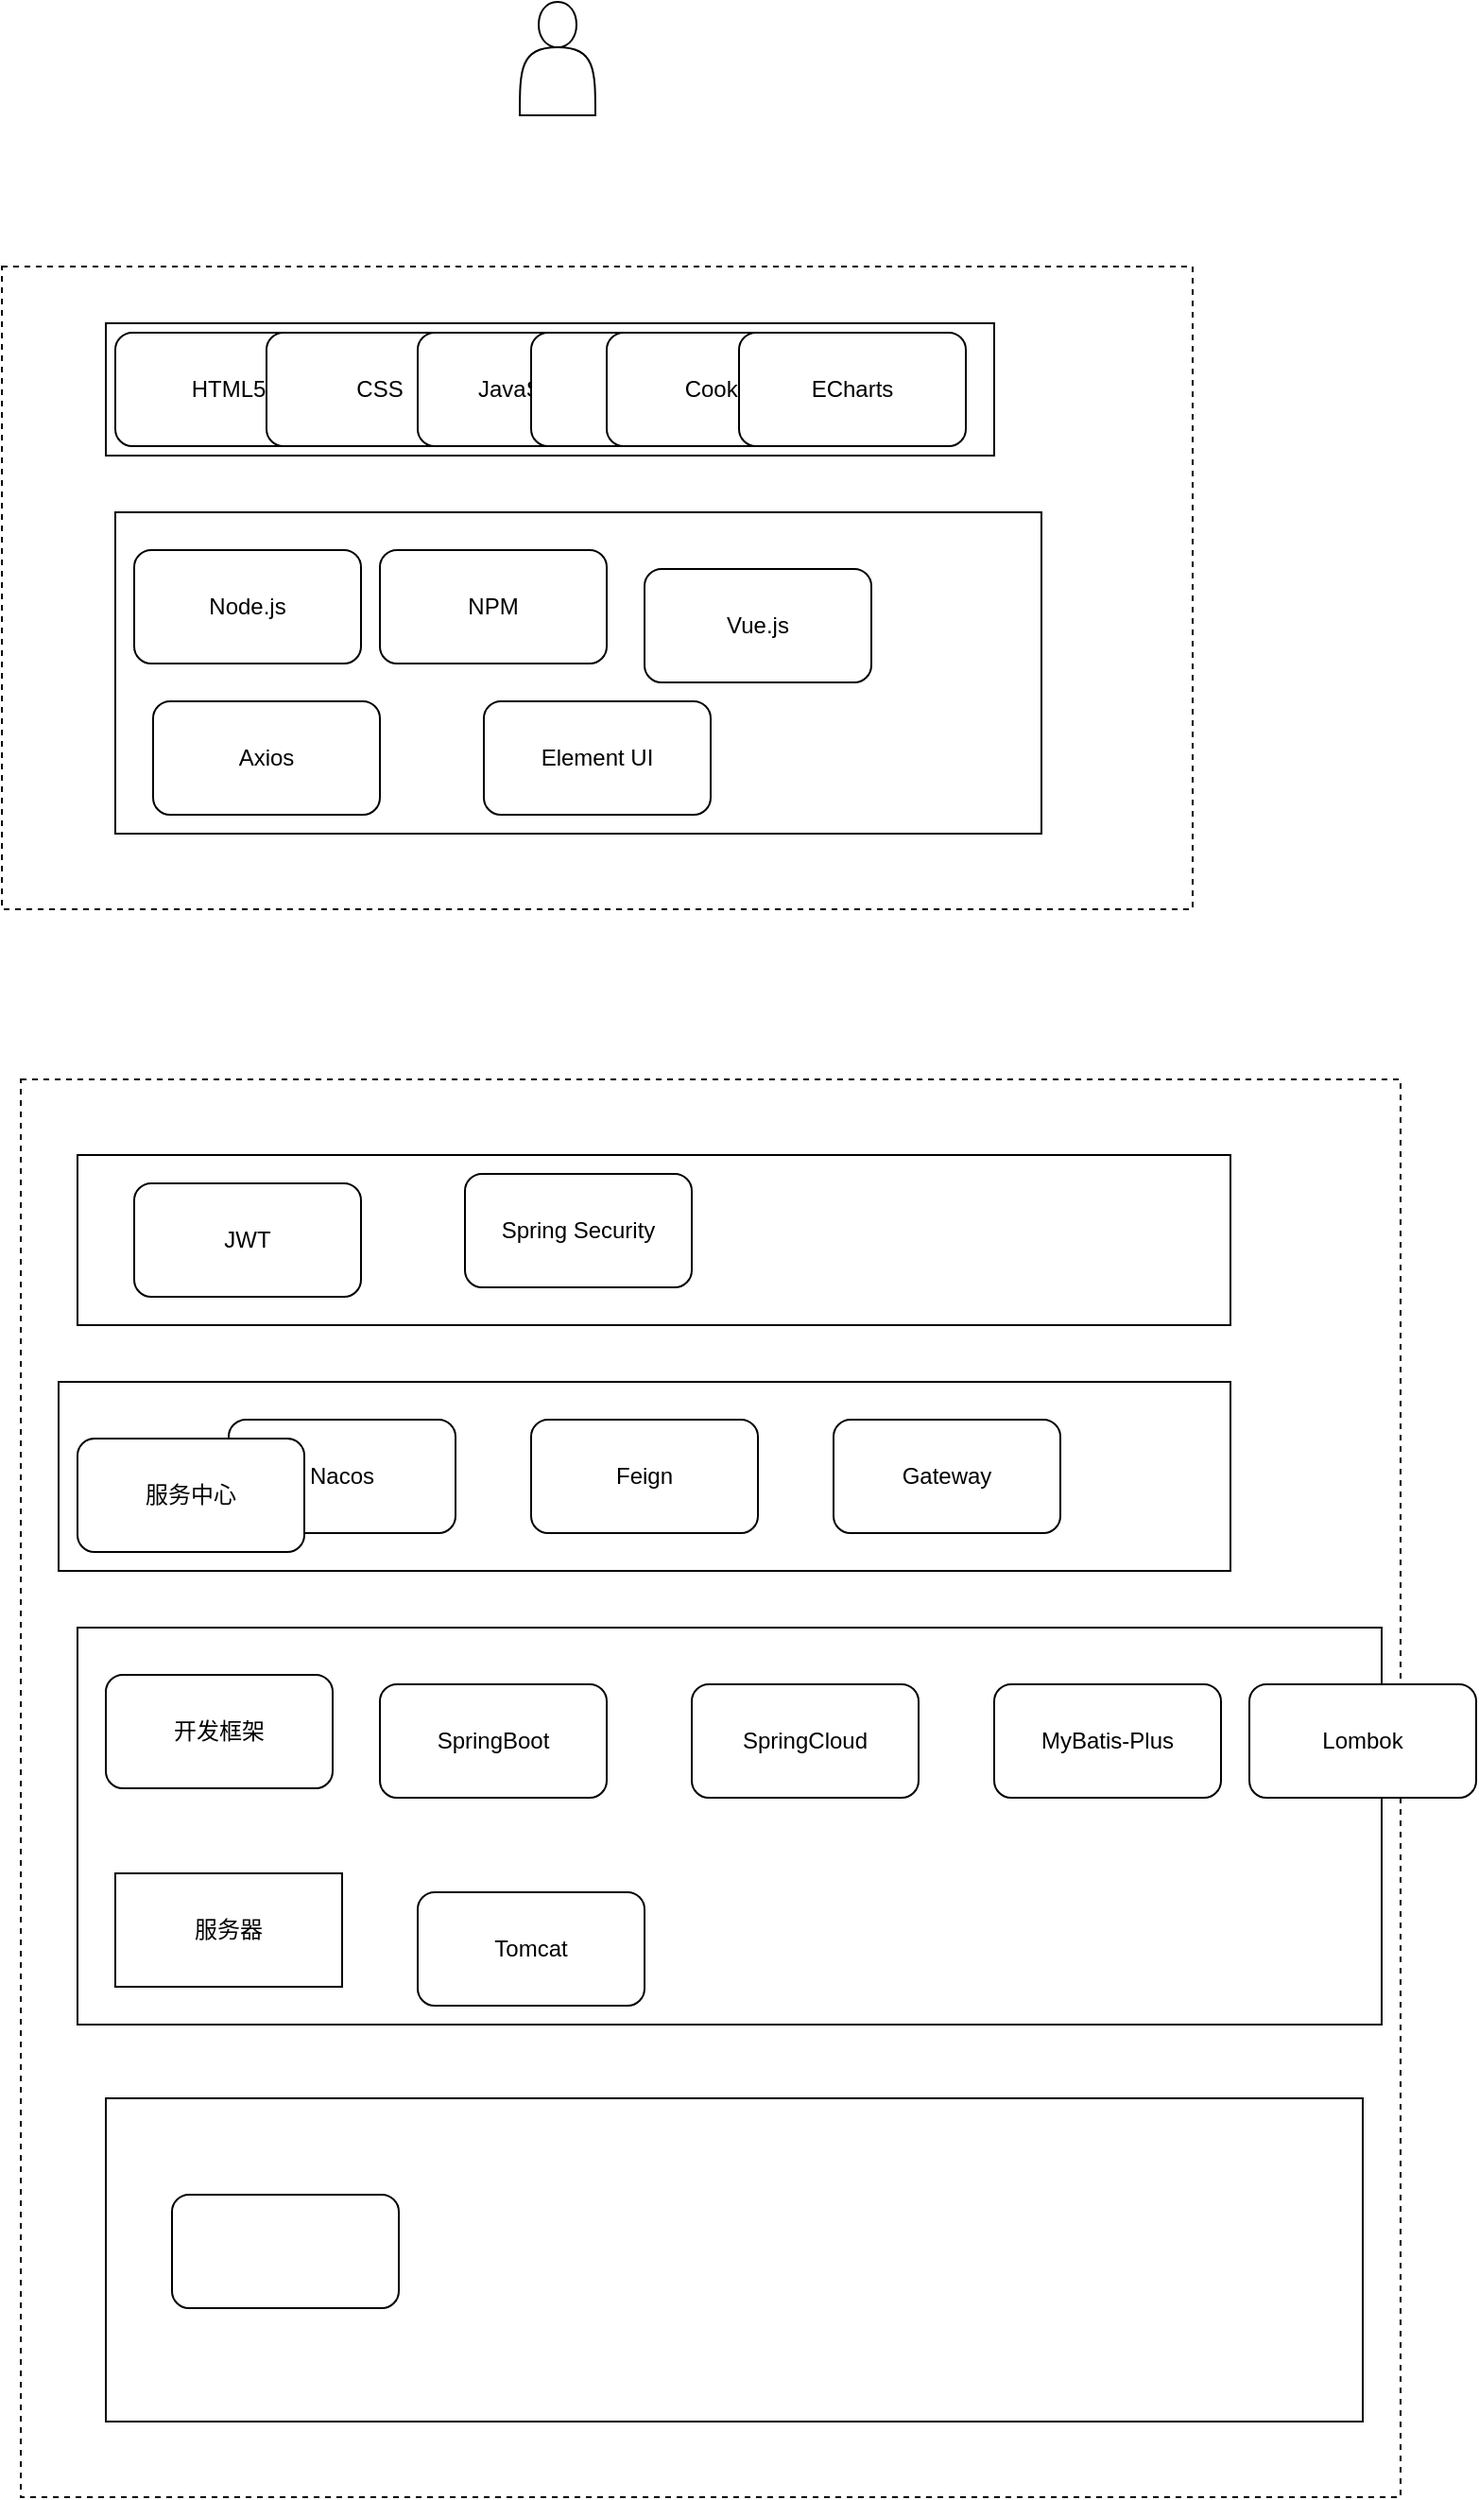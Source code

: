 <mxfile version="26.2.14">
  <diagram name="第 1 页" id="Cz8G3LMhz7FscJKF8xex">
    <mxGraphModel dx="948" dy="580" grid="1" gridSize="10" guides="1" tooltips="1" connect="1" arrows="1" fold="1" page="1" pageScale="1" pageWidth="827" pageHeight="1169" math="0" shadow="0">
      <root>
        <mxCell id="0" />
        <mxCell id="1" parent="0" />
        <mxCell id="FQD1zHUw6WI440xkweCA-1" value="" style="shape=actor;whiteSpace=wrap;html=1;" vertex="1" parent="1">
          <mxGeometry x="394" y="60" width="40" height="60" as="geometry" />
        </mxCell>
        <mxCell id="FQD1zHUw6WI440xkweCA-5" value="" style="rounded=0;whiteSpace=wrap;html=1;dashed=1;" vertex="1" parent="1">
          <mxGeometry x="120" y="200" width="630" height="340" as="geometry" />
        </mxCell>
        <mxCell id="FQD1zHUw6WI440xkweCA-6" value="" style="rounded=0;whiteSpace=wrap;html=1;" vertex="1" parent="1">
          <mxGeometry x="175" y="230" width="470" height="70" as="geometry" />
        </mxCell>
        <mxCell id="FQD1zHUw6WI440xkweCA-8" value="HTML5" style="rounded=1;whiteSpace=wrap;html=1;" vertex="1" parent="1">
          <mxGeometry x="180" y="235" width="120" height="60" as="geometry" />
        </mxCell>
        <mxCell id="FQD1zHUw6WI440xkweCA-9" value="CSS" style="rounded=1;whiteSpace=wrap;html=1;" vertex="1" parent="1">
          <mxGeometry x="260" y="235" width="120" height="60" as="geometry" />
        </mxCell>
        <mxCell id="FQD1zHUw6WI440xkweCA-10" value="JavaScript" style="rounded=1;whiteSpace=wrap;html=1;" vertex="1" parent="1">
          <mxGeometry x="340" y="235" width="120" height="60" as="geometry" />
        </mxCell>
        <mxCell id="FQD1zHUw6WI440xkweCA-11" value="AJAX" style="rounded=1;whiteSpace=wrap;html=1;" vertex="1" parent="1">
          <mxGeometry x="400" y="235" width="120" height="60" as="geometry" />
        </mxCell>
        <mxCell id="FQD1zHUw6WI440xkweCA-12" value="Cookie" style="rounded=1;whiteSpace=wrap;html=1;" vertex="1" parent="1">
          <mxGeometry x="440" y="235" width="120" height="60" as="geometry" />
        </mxCell>
        <mxCell id="FQD1zHUw6WI440xkweCA-13" value="ECharts" style="rounded=1;whiteSpace=wrap;html=1;" vertex="1" parent="1">
          <mxGeometry x="510" y="235" width="120" height="60" as="geometry" />
        </mxCell>
        <mxCell id="FQD1zHUw6WI440xkweCA-14" value="" style="rounded=0;whiteSpace=wrap;html=1;" vertex="1" parent="1">
          <mxGeometry x="180" y="330" width="490" height="170" as="geometry" />
        </mxCell>
        <mxCell id="FQD1zHUw6WI440xkweCA-15" value="Node.js" style="rounded=1;whiteSpace=wrap;html=1;" vertex="1" parent="1">
          <mxGeometry x="190" y="350" width="120" height="60" as="geometry" />
        </mxCell>
        <mxCell id="FQD1zHUw6WI440xkweCA-16" value="NPM" style="rounded=1;whiteSpace=wrap;html=1;" vertex="1" parent="1">
          <mxGeometry x="320" y="350" width="120" height="60" as="geometry" />
        </mxCell>
        <mxCell id="FQD1zHUw6WI440xkweCA-17" value="Vue.js" style="rounded=1;whiteSpace=wrap;html=1;" vertex="1" parent="1">
          <mxGeometry x="460" y="360" width="120" height="60" as="geometry" />
        </mxCell>
        <mxCell id="FQD1zHUw6WI440xkweCA-18" value="Axios" style="rounded=1;whiteSpace=wrap;html=1;" vertex="1" parent="1">
          <mxGeometry x="200" y="430" width="120" height="60" as="geometry" />
        </mxCell>
        <mxCell id="FQD1zHUw6WI440xkweCA-19" value="Element UI" style="rounded=1;whiteSpace=wrap;html=1;" vertex="1" parent="1">
          <mxGeometry x="375" y="430" width="120" height="60" as="geometry" />
        </mxCell>
        <mxCell id="FQD1zHUw6WI440xkweCA-20" value="" style="rounded=0;whiteSpace=wrap;html=1;dashed=1;" vertex="1" parent="1">
          <mxGeometry x="130" y="630" width="730" height="750" as="geometry" />
        </mxCell>
        <mxCell id="FQD1zHUw6WI440xkweCA-21" value="" style="rounded=0;whiteSpace=wrap;html=1;" vertex="1" parent="1">
          <mxGeometry x="160" y="670" width="610" height="90" as="geometry" />
        </mxCell>
        <mxCell id="FQD1zHUw6WI440xkweCA-22" value="JWT" style="rounded=1;whiteSpace=wrap;html=1;" vertex="1" parent="1">
          <mxGeometry x="190" y="685" width="120" height="60" as="geometry" />
        </mxCell>
        <mxCell id="FQD1zHUw6WI440xkweCA-23" value="Spring Security" style="rounded=1;whiteSpace=wrap;html=1;" vertex="1" parent="1">
          <mxGeometry x="365" y="680" width="120" height="60" as="geometry" />
        </mxCell>
        <mxCell id="FQD1zHUw6WI440xkweCA-24" value="" style="rounded=0;whiteSpace=wrap;html=1;" vertex="1" parent="1">
          <mxGeometry x="150" y="790" width="620" height="100" as="geometry" />
        </mxCell>
        <mxCell id="FQD1zHUw6WI440xkweCA-25" value="Nacos" style="rounded=1;whiteSpace=wrap;html=1;" vertex="1" parent="1">
          <mxGeometry x="240" y="810" width="120" height="60" as="geometry" />
        </mxCell>
        <mxCell id="FQD1zHUw6WI440xkweCA-26" value="Feign" style="rounded=1;whiteSpace=wrap;html=1;" vertex="1" parent="1">
          <mxGeometry x="400" y="810" width="120" height="60" as="geometry" />
        </mxCell>
        <mxCell id="FQD1zHUw6WI440xkweCA-27" value="Gateway" style="rounded=1;whiteSpace=wrap;html=1;" vertex="1" parent="1">
          <mxGeometry x="560" y="810" width="120" height="60" as="geometry" />
        </mxCell>
        <mxCell id="FQD1zHUw6WI440xkweCA-28" value="" style="rounded=0;whiteSpace=wrap;html=1;" vertex="1" parent="1">
          <mxGeometry x="160" y="920" width="690" height="210" as="geometry" />
        </mxCell>
        <mxCell id="FQD1zHUw6WI440xkweCA-29" value="服务中心" style="rounded=1;whiteSpace=wrap;html=1;" vertex="1" parent="1">
          <mxGeometry x="160" y="820" width="120" height="60" as="geometry" />
        </mxCell>
        <mxCell id="FQD1zHUw6WI440xkweCA-30" value="开发框架" style="rounded=1;whiteSpace=wrap;html=1;" vertex="1" parent="1">
          <mxGeometry x="175" y="945" width="120" height="60" as="geometry" />
        </mxCell>
        <mxCell id="FQD1zHUw6WI440xkweCA-31" value="SpringBoot" style="rounded=1;whiteSpace=wrap;html=1;" vertex="1" parent="1">
          <mxGeometry x="320" y="950" width="120" height="60" as="geometry" />
        </mxCell>
        <mxCell id="FQD1zHUw6WI440xkweCA-32" value="SpringCloud" style="rounded=1;whiteSpace=wrap;html=1;" vertex="1" parent="1">
          <mxGeometry x="485" y="950" width="120" height="60" as="geometry" />
        </mxCell>
        <mxCell id="FQD1zHUw6WI440xkweCA-33" value="MyBatis-Plus" style="rounded=1;whiteSpace=wrap;html=1;" vertex="1" parent="1">
          <mxGeometry x="645" y="950" width="120" height="60" as="geometry" />
        </mxCell>
        <mxCell id="FQD1zHUw6WI440xkweCA-34" value="Lombok" style="rounded=1;whiteSpace=wrap;html=1;" vertex="1" parent="1">
          <mxGeometry x="780" y="950" width="120" height="60" as="geometry" />
        </mxCell>
        <mxCell id="FQD1zHUw6WI440xkweCA-36" value="服务器" style="rounded=0;whiteSpace=wrap;html=1;" vertex="1" parent="1">
          <mxGeometry x="180" y="1050" width="120" height="60" as="geometry" />
        </mxCell>
        <mxCell id="FQD1zHUw6WI440xkweCA-37" value="Tomcat" style="rounded=1;whiteSpace=wrap;html=1;" vertex="1" parent="1">
          <mxGeometry x="340" y="1060" width="120" height="60" as="geometry" />
        </mxCell>
        <mxCell id="FQD1zHUw6WI440xkweCA-38" value="" style="rounded=0;whiteSpace=wrap;html=1;" vertex="1" parent="1">
          <mxGeometry x="175" y="1169" width="665" height="171" as="geometry" />
        </mxCell>
        <mxCell id="FQD1zHUw6WI440xkweCA-39" value="" style="rounded=1;whiteSpace=wrap;html=1;" vertex="1" parent="1">
          <mxGeometry x="210" y="1220" width="120" height="60" as="geometry" />
        </mxCell>
      </root>
    </mxGraphModel>
  </diagram>
</mxfile>
